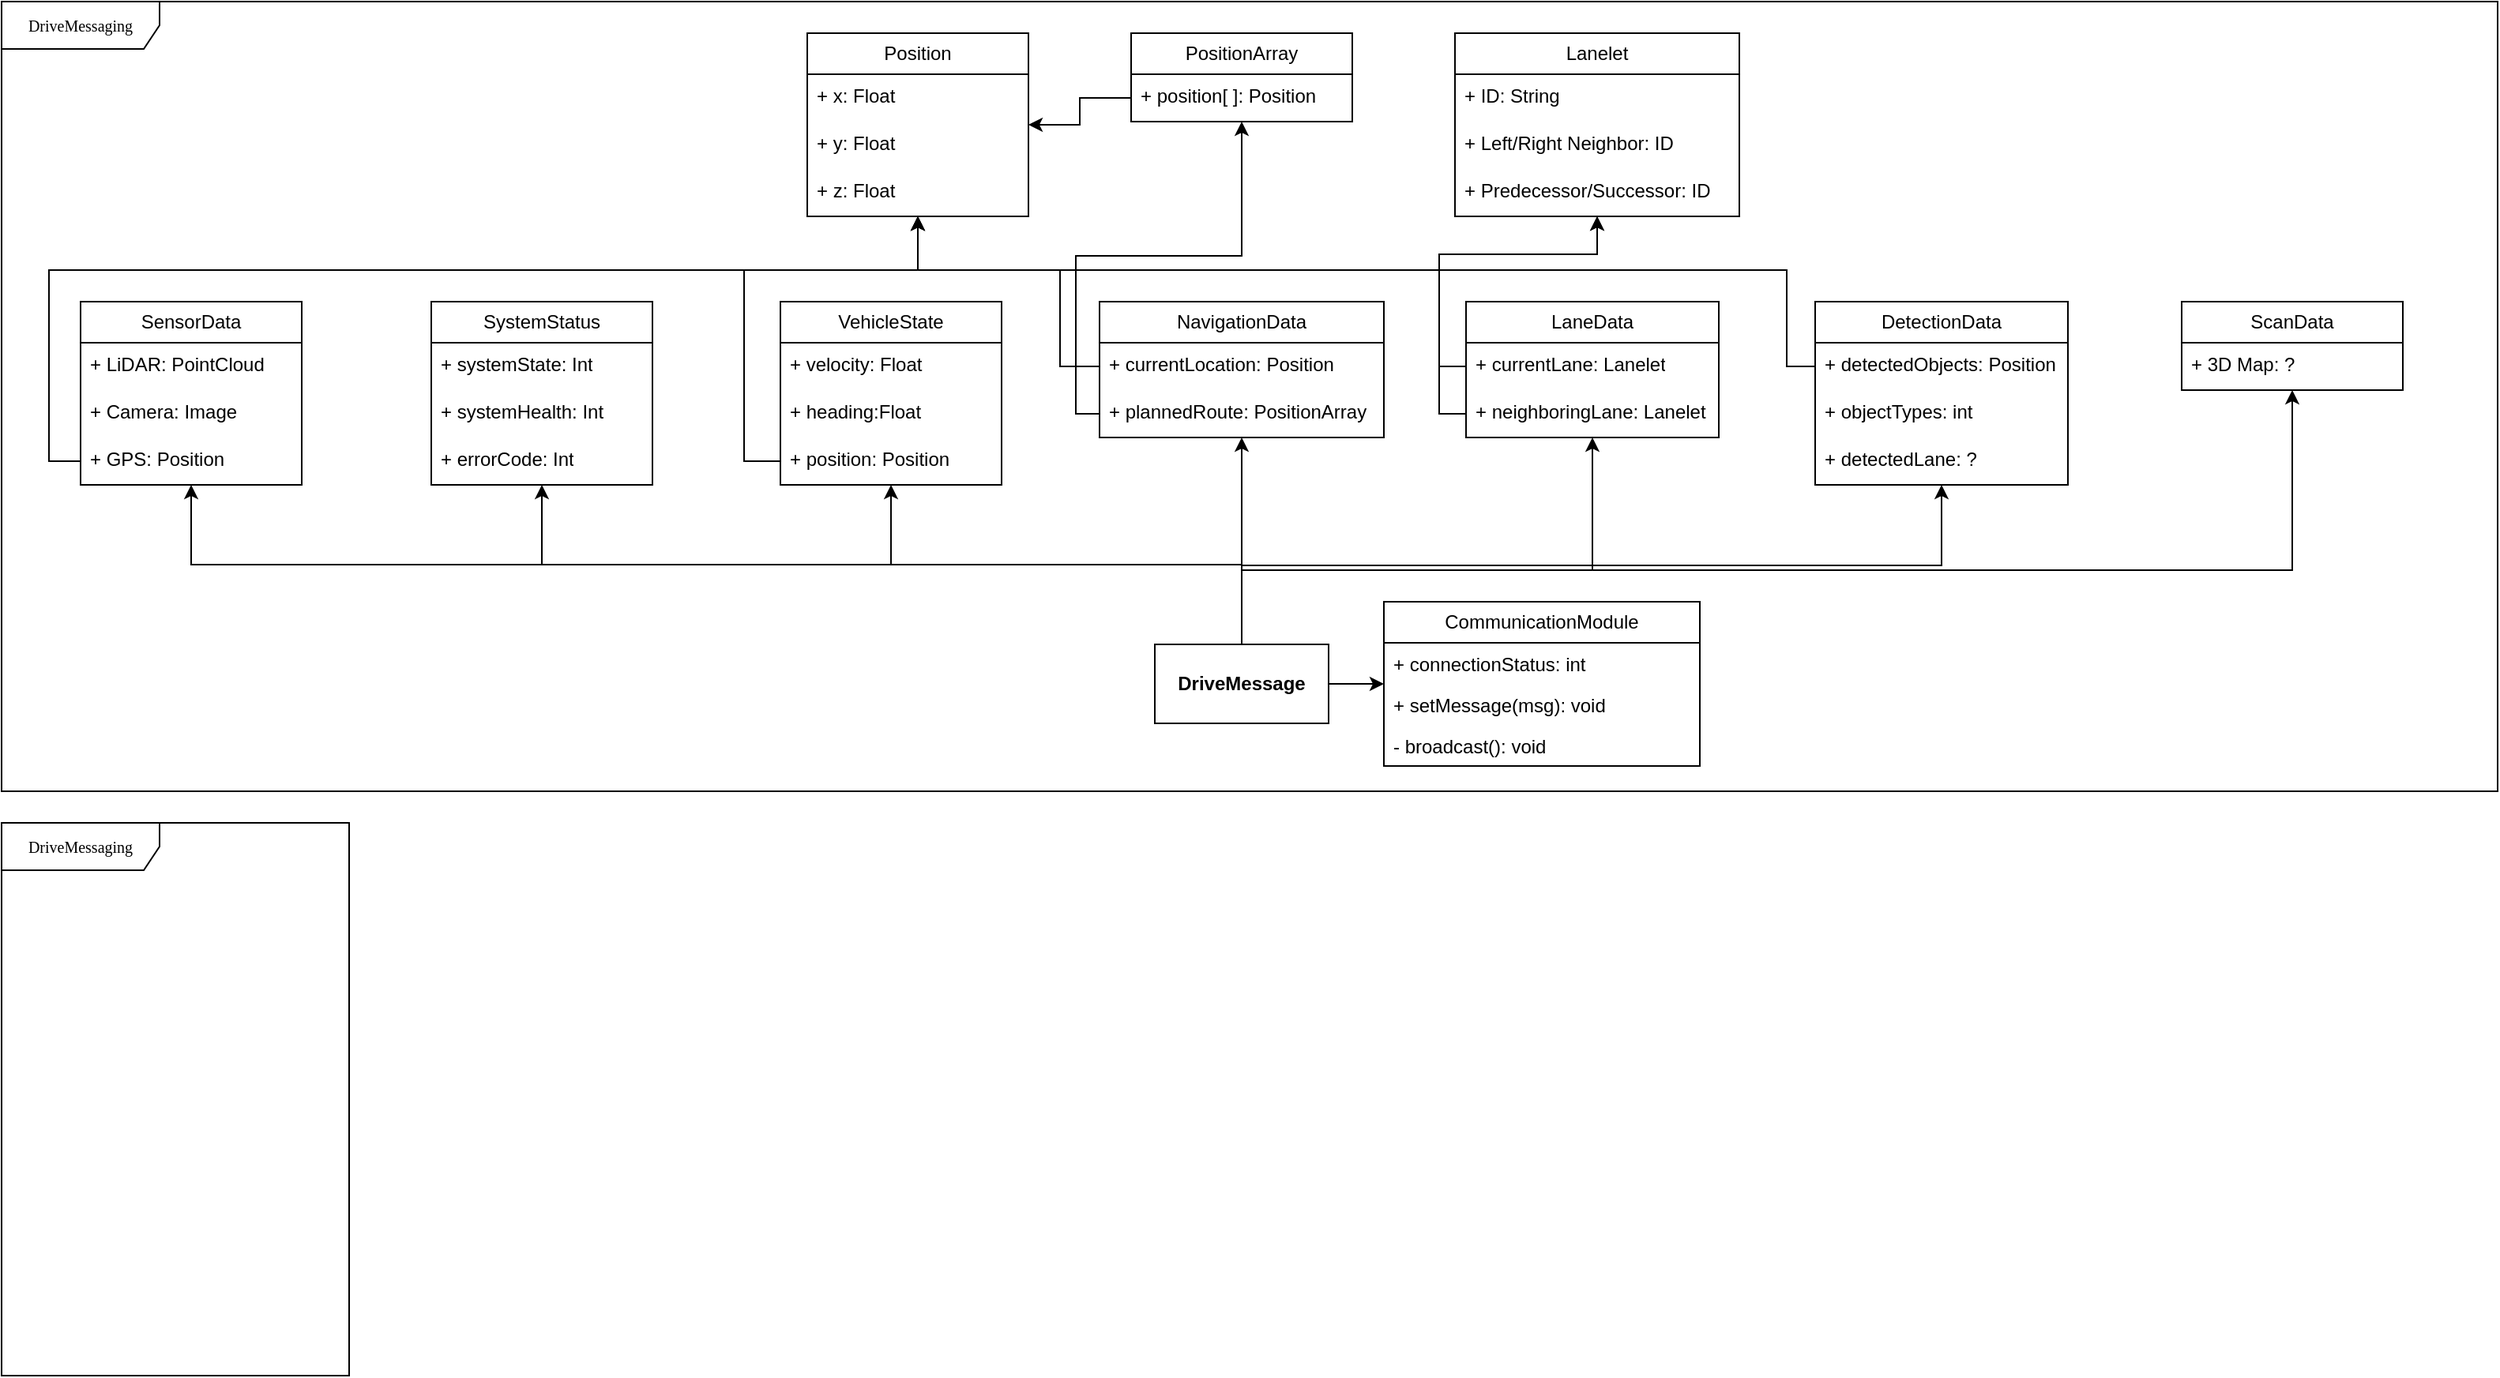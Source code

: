<mxfile version="24.3.1" type="github">
  <diagram name="페이지-1" id="9pgAIUehtU0RbDdtpsho">
    <mxGraphModel dx="2382" dy="1228" grid="1" gridSize="10" guides="1" tooltips="1" connect="1" arrows="1" fold="1" page="1" pageScale="1" pageWidth="1600" pageHeight="900" math="0" shadow="0">
      <root>
        <mxCell id="0" />
        <mxCell id="1" parent="0" />
        <mxCell id="1Z3-dF3yMsX3-xSrnm-h-1" value="DriveMessaging" style="shape=umlFrame;whiteSpace=wrap;html=1;rounded=0;shadow=0;comic=0;labelBackgroundColor=none;strokeWidth=1;fontFamily=Verdana;fontSize=10;align=center;width=100;height=30;" vertex="1" parent="1">
          <mxGeometry x="10" y="10" width="1580" height="500" as="geometry" />
        </mxCell>
        <mxCell id="1Z3-dF3yMsX3-xSrnm-h-2" value="VehicleState" style="swimlane;fontStyle=0;childLayout=stackLayout;horizontal=1;startSize=26;fillColor=none;horizontalStack=0;resizeParent=1;resizeParentMax=0;resizeLast=0;collapsible=1;marginBottom=0;whiteSpace=wrap;html=1;" vertex="1" parent="1">
          <mxGeometry x="503" y="200" width="140" height="116" as="geometry" />
        </mxCell>
        <mxCell id="1Z3-dF3yMsX3-xSrnm-h-3" value="+ velocity: Float" style="text;strokeColor=none;fillColor=none;align=left;verticalAlign=top;spacingLeft=4;spacingRight=4;overflow=hidden;rotatable=0;points=[[0,0.5],[1,0.5]];portConstraint=eastwest;whiteSpace=wrap;html=1;" vertex="1" parent="1Z3-dF3yMsX3-xSrnm-h-2">
          <mxGeometry y="26" width="140" height="30" as="geometry" />
        </mxCell>
        <mxCell id="1Z3-dF3yMsX3-xSrnm-h-4" value="+ heading:Float" style="text;strokeColor=none;fillColor=none;align=left;verticalAlign=top;spacingLeft=4;spacingRight=4;overflow=hidden;rotatable=0;points=[[0,0.5],[1,0.5]];portConstraint=eastwest;whiteSpace=wrap;html=1;" vertex="1" parent="1Z3-dF3yMsX3-xSrnm-h-2">
          <mxGeometry y="56" width="140" height="30" as="geometry" />
        </mxCell>
        <mxCell id="1Z3-dF3yMsX3-xSrnm-h-5" value="+ position: Position" style="text;strokeColor=none;fillColor=none;align=left;verticalAlign=top;spacingLeft=4;spacingRight=4;overflow=hidden;rotatable=0;points=[[0,0.5],[1,0.5]];portConstraint=eastwest;whiteSpace=wrap;html=1;" vertex="1" parent="1Z3-dF3yMsX3-xSrnm-h-2">
          <mxGeometry y="86" width="140" height="30" as="geometry" />
        </mxCell>
        <mxCell id="1Z3-dF3yMsX3-xSrnm-h-35" style="edgeStyle=orthogonalEdgeStyle;rounded=0;orthogonalLoop=1;jettySize=auto;html=1;exitX=0.5;exitY=0;exitDx=0;exitDy=0;" edge="1" parent="1" source="1Z3-dF3yMsX3-xSrnm-h-6" target="1Z3-dF3yMsX3-xSrnm-h-13">
          <mxGeometry relative="1" as="geometry" />
        </mxCell>
        <mxCell id="1Z3-dF3yMsX3-xSrnm-h-36" style="edgeStyle=orthogonalEdgeStyle;rounded=0;orthogonalLoop=1;jettySize=auto;html=1;exitX=0.5;exitY=0;exitDx=0;exitDy=0;" edge="1" parent="1" source="1Z3-dF3yMsX3-xSrnm-h-6" target="1Z3-dF3yMsX3-xSrnm-h-23">
          <mxGeometry relative="1" as="geometry" />
        </mxCell>
        <mxCell id="1Z3-dF3yMsX3-xSrnm-h-37" style="edgeStyle=orthogonalEdgeStyle;rounded=0;orthogonalLoop=1;jettySize=auto;html=1;exitX=0.5;exitY=0;exitDx=0;exitDy=0;" edge="1" parent="1" source="1Z3-dF3yMsX3-xSrnm-h-6" target="1Z3-dF3yMsX3-xSrnm-h-2">
          <mxGeometry relative="1" as="geometry" />
        </mxCell>
        <mxCell id="1Z3-dF3yMsX3-xSrnm-h-40" style="edgeStyle=orthogonalEdgeStyle;rounded=0;orthogonalLoop=1;jettySize=auto;html=1;exitX=0.5;exitY=0;exitDx=0;exitDy=0;" edge="1" parent="1" source="1Z3-dF3yMsX3-xSrnm-h-6" target="1Z3-dF3yMsX3-xSrnm-h-17">
          <mxGeometry relative="1" as="geometry">
            <Array as="points">
              <mxPoint x="795" y="367" />
              <mxPoint x="1238" y="367" />
            </Array>
          </mxGeometry>
        </mxCell>
        <mxCell id="1Z3-dF3yMsX3-xSrnm-h-61" style="edgeStyle=orthogonalEdgeStyle;rounded=0;orthogonalLoop=1;jettySize=auto;html=1;" edge="1" parent="1" source="1Z3-dF3yMsX3-xSrnm-h-6" target="1Z3-dF3yMsX3-xSrnm-h-7">
          <mxGeometry relative="1" as="geometry" />
        </mxCell>
        <mxCell id="1Z3-dF3yMsX3-xSrnm-h-62" style="edgeStyle=orthogonalEdgeStyle;rounded=0;orthogonalLoop=1;jettySize=auto;html=1;" edge="1" parent="1" source="1Z3-dF3yMsX3-xSrnm-h-6" target="1Z3-dF3yMsX3-xSrnm-h-10">
          <mxGeometry relative="1" as="geometry">
            <Array as="points">
              <mxPoint x="795" y="370" />
              <mxPoint x="1017" y="370" />
            </Array>
          </mxGeometry>
        </mxCell>
        <mxCell id="1Z3-dF3yMsX3-xSrnm-h-63" style="edgeStyle=orthogonalEdgeStyle;rounded=0;orthogonalLoop=1;jettySize=auto;html=1;" edge="1" parent="1" source="1Z3-dF3yMsX3-xSrnm-h-6" target="1Z3-dF3yMsX3-xSrnm-h-21">
          <mxGeometry relative="1" as="geometry">
            <Array as="points">
              <mxPoint x="795" y="370" />
              <mxPoint x="1460" y="370" />
            </Array>
          </mxGeometry>
        </mxCell>
        <mxCell id="1Z3-dF3yMsX3-xSrnm-h-65" style="edgeStyle=orthogonalEdgeStyle;rounded=0;orthogonalLoop=1;jettySize=auto;html=1;" edge="1" parent="1" source="1Z3-dF3yMsX3-xSrnm-h-6" target="1Z3-dF3yMsX3-xSrnm-h-27">
          <mxGeometry relative="1" as="geometry" />
        </mxCell>
        <mxCell id="1Z3-dF3yMsX3-xSrnm-h-6" value="&lt;b&gt;DriveMessage&lt;/b&gt;" style="html=1;whiteSpace=wrap;" vertex="1" parent="1">
          <mxGeometry x="740" y="417" width="110" height="50" as="geometry" />
        </mxCell>
        <mxCell id="1Z3-dF3yMsX3-xSrnm-h-7" value="NavigationData" style="swimlane;fontStyle=0;childLayout=stackLayout;horizontal=1;startSize=26;fillColor=none;horizontalStack=0;resizeParent=1;resizeParentMax=0;resizeLast=0;collapsible=1;marginBottom=0;whiteSpace=wrap;html=1;" vertex="1" parent="1">
          <mxGeometry x="705" y="200" width="180" height="86" as="geometry">
            <mxRectangle x="510" y="100" width="120" height="30" as="alternateBounds" />
          </mxGeometry>
        </mxCell>
        <mxCell id="1Z3-dF3yMsX3-xSrnm-h-8" value="+ currentLocation: Position" style="text;strokeColor=none;fillColor=none;align=left;verticalAlign=top;spacingLeft=4;spacingRight=4;overflow=hidden;rotatable=0;points=[[0,0.5],[1,0.5]];portConstraint=eastwest;whiteSpace=wrap;html=1;" vertex="1" parent="1Z3-dF3yMsX3-xSrnm-h-7">
          <mxGeometry y="26" width="180" height="30" as="geometry" />
        </mxCell>
        <mxCell id="1Z3-dF3yMsX3-xSrnm-h-9" value="+ plannedRoute: PositionArray" style="text;strokeColor=none;fillColor=none;align=left;verticalAlign=top;spacingLeft=4;spacingRight=4;overflow=hidden;rotatable=0;points=[[0,0.5],[1,0.5]];portConstraint=eastwest;whiteSpace=wrap;html=1;" vertex="1" parent="1Z3-dF3yMsX3-xSrnm-h-7">
          <mxGeometry y="56" width="180" height="30" as="geometry" />
        </mxCell>
        <mxCell id="1Z3-dF3yMsX3-xSrnm-h-10" value="LaneData" style="swimlane;fontStyle=0;childLayout=stackLayout;horizontal=1;startSize=26;fillColor=none;horizontalStack=0;resizeParent=1;resizeParentMax=0;resizeLast=0;collapsible=1;marginBottom=0;whiteSpace=wrap;html=1;" vertex="1" parent="1">
          <mxGeometry x="937" y="200" width="160" height="86" as="geometry" />
        </mxCell>
        <mxCell id="1Z3-dF3yMsX3-xSrnm-h-11" value="+ currentLane: Lanelet" style="text;strokeColor=none;fillColor=none;align=left;verticalAlign=top;spacingLeft=4;spacingRight=4;overflow=hidden;rotatable=0;points=[[0,0.5],[1,0.5]];portConstraint=eastwest;whiteSpace=wrap;html=1;" vertex="1" parent="1Z3-dF3yMsX3-xSrnm-h-10">
          <mxGeometry y="26" width="160" height="30" as="geometry" />
        </mxCell>
        <mxCell id="1Z3-dF3yMsX3-xSrnm-h-12" value="+ neighboringLane: L&lt;span style=&quot;background-color: initial;&quot;&gt;anelet&lt;/span&gt;" style="text;strokeColor=none;fillColor=none;align=left;verticalAlign=top;spacingLeft=4;spacingRight=4;overflow=hidden;rotatable=0;points=[[0,0.5],[1,0.5]];portConstraint=eastwest;whiteSpace=wrap;html=1;" vertex="1" parent="1Z3-dF3yMsX3-xSrnm-h-10">
          <mxGeometry y="56" width="160" height="30" as="geometry" />
        </mxCell>
        <mxCell id="1Z3-dF3yMsX3-xSrnm-h-13" value="SensorData" style="swimlane;fontStyle=0;childLayout=stackLayout;horizontal=1;startSize=26;fillColor=none;horizontalStack=0;resizeParent=1;resizeParentMax=0;resizeLast=0;collapsible=1;marginBottom=0;whiteSpace=wrap;html=1;" vertex="1" parent="1">
          <mxGeometry x="60" y="200" width="140" height="116" as="geometry" />
        </mxCell>
        <mxCell id="1Z3-dF3yMsX3-xSrnm-h-14" value="+ LiDAR: PointCloud" style="text;strokeColor=none;fillColor=none;align=left;verticalAlign=top;spacingLeft=4;spacingRight=4;overflow=hidden;rotatable=0;points=[[0,0.5],[1,0.5]];portConstraint=eastwest;whiteSpace=wrap;html=1;" vertex="1" parent="1Z3-dF3yMsX3-xSrnm-h-13">
          <mxGeometry y="26" width="140" height="30" as="geometry" />
        </mxCell>
        <mxCell id="1Z3-dF3yMsX3-xSrnm-h-15" value="+ Camera: Image" style="text;strokeColor=none;fillColor=none;align=left;verticalAlign=top;spacingLeft=4;spacingRight=4;overflow=hidden;rotatable=0;points=[[0,0.5],[1,0.5]];portConstraint=eastwest;whiteSpace=wrap;html=1;" vertex="1" parent="1Z3-dF3yMsX3-xSrnm-h-13">
          <mxGeometry y="56" width="140" height="30" as="geometry" />
        </mxCell>
        <mxCell id="1Z3-dF3yMsX3-xSrnm-h-16" value="+ GPS: Position" style="text;strokeColor=none;fillColor=none;align=left;verticalAlign=top;spacingLeft=4;spacingRight=4;overflow=hidden;rotatable=0;points=[[0,0.5],[1,0.5]];portConstraint=eastwest;whiteSpace=wrap;html=1;" vertex="1" parent="1Z3-dF3yMsX3-xSrnm-h-13">
          <mxGeometry y="86" width="140" height="30" as="geometry" />
        </mxCell>
        <mxCell id="1Z3-dF3yMsX3-xSrnm-h-17" value="DetectionData" style="swimlane;fontStyle=0;childLayout=stackLayout;horizontal=1;startSize=26;fillColor=none;horizontalStack=0;resizeParent=1;resizeParentMax=0;resizeLast=0;collapsible=1;marginBottom=0;whiteSpace=wrap;html=1;" vertex="1" parent="1">
          <mxGeometry x="1158" y="200" width="160" height="116" as="geometry" />
        </mxCell>
        <mxCell id="1Z3-dF3yMsX3-xSrnm-h-18" value="+ detectedObjects: Position" style="text;strokeColor=none;fillColor=none;align=left;verticalAlign=top;spacingLeft=4;spacingRight=4;overflow=hidden;rotatable=0;points=[[0,0.5],[1,0.5]];portConstraint=eastwest;whiteSpace=wrap;html=1;" vertex="1" parent="1Z3-dF3yMsX3-xSrnm-h-17">
          <mxGeometry y="26" width="160" height="30" as="geometry" />
        </mxCell>
        <mxCell id="1Z3-dF3yMsX3-xSrnm-h-19" value="+ objectTypes: int" style="text;strokeColor=none;fillColor=none;align=left;verticalAlign=top;spacingLeft=4;spacingRight=4;overflow=hidden;rotatable=0;points=[[0,0.5],[1,0.5]];portConstraint=eastwest;whiteSpace=wrap;html=1;" vertex="1" parent="1Z3-dF3yMsX3-xSrnm-h-17">
          <mxGeometry y="56" width="160" height="30" as="geometry" />
        </mxCell>
        <mxCell id="1Z3-dF3yMsX3-xSrnm-h-20" value="+ detectedLane: ?" style="text;strokeColor=none;fillColor=none;align=left;verticalAlign=top;spacingLeft=4;spacingRight=4;overflow=hidden;rotatable=0;points=[[0,0.5],[1,0.5]];portConstraint=eastwest;whiteSpace=wrap;html=1;" vertex="1" parent="1Z3-dF3yMsX3-xSrnm-h-17">
          <mxGeometry y="86" width="160" height="30" as="geometry" />
        </mxCell>
        <mxCell id="1Z3-dF3yMsX3-xSrnm-h-21" value="ScanData" style="swimlane;fontStyle=0;childLayout=stackLayout;horizontal=1;startSize=26;fillColor=none;horizontalStack=0;resizeParent=1;resizeParentMax=0;resizeLast=0;collapsible=1;marginBottom=0;whiteSpace=wrap;html=1;" vertex="1" parent="1">
          <mxGeometry x="1390" y="200" width="140" height="56" as="geometry" />
        </mxCell>
        <mxCell id="1Z3-dF3yMsX3-xSrnm-h-22" value="+ 3D Map: ?" style="text;strokeColor=none;fillColor=none;align=left;verticalAlign=top;spacingLeft=4;spacingRight=4;overflow=hidden;rotatable=0;points=[[0,0.5],[1,0.5]];portConstraint=eastwest;whiteSpace=wrap;html=1;" vertex="1" parent="1Z3-dF3yMsX3-xSrnm-h-21">
          <mxGeometry y="26" width="140" height="30" as="geometry" />
        </mxCell>
        <mxCell id="1Z3-dF3yMsX3-xSrnm-h-23" value="SystemStatus" style="swimlane;fontStyle=0;childLayout=stackLayout;horizontal=1;startSize=26;fillColor=none;horizontalStack=0;resizeParent=1;resizeParentMax=0;resizeLast=0;collapsible=1;marginBottom=0;whiteSpace=wrap;html=1;" vertex="1" parent="1">
          <mxGeometry x="282" y="200" width="140" height="116" as="geometry" />
        </mxCell>
        <mxCell id="1Z3-dF3yMsX3-xSrnm-h-24" value="+ systemState: Int" style="text;strokeColor=none;fillColor=none;align=left;verticalAlign=top;spacingLeft=4;spacingRight=4;overflow=hidden;rotatable=0;points=[[0,0.5],[1,0.5]];portConstraint=eastwest;whiteSpace=wrap;html=1;" vertex="1" parent="1Z3-dF3yMsX3-xSrnm-h-23">
          <mxGeometry y="26" width="140" height="30" as="geometry" />
        </mxCell>
        <mxCell id="1Z3-dF3yMsX3-xSrnm-h-25" value="+ systemHealth: Int" style="text;strokeColor=none;fillColor=none;align=left;verticalAlign=top;spacingLeft=4;spacingRight=4;overflow=hidden;rotatable=0;points=[[0,0.5],[1,0.5]];portConstraint=eastwest;whiteSpace=wrap;html=1;" vertex="1" parent="1Z3-dF3yMsX3-xSrnm-h-23">
          <mxGeometry y="56" width="140" height="30" as="geometry" />
        </mxCell>
        <mxCell id="1Z3-dF3yMsX3-xSrnm-h-26" value="+ errorCode: Int" style="text;strokeColor=none;fillColor=none;align=left;verticalAlign=top;spacingLeft=4;spacingRight=4;overflow=hidden;rotatable=0;points=[[0,0.5],[1,0.5]];portConstraint=eastwest;whiteSpace=wrap;html=1;" vertex="1" parent="1Z3-dF3yMsX3-xSrnm-h-23">
          <mxGeometry y="86" width="140" height="30" as="geometry" />
        </mxCell>
        <mxCell id="1Z3-dF3yMsX3-xSrnm-h-27" value="CommunicationModule" style="swimlane;fontStyle=0;childLayout=stackLayout;horizontal=1;startSize=26;fillColor=none;horizontalStack=0;resizeParent=1;resizeParentMax=0;resizeLast=0;collapsible=1;marginBottom=0;whiteSpace=wrap;html=1;" vertex="1" parent="1">
          <mxGeometry x="885" y="390" width="200" height="104" as="geometry" />
        </mxCell>
        <mxCell id="1Z3-dF3yMsX3-xSrnm-h-28" value="+ connectionStatus: int" style="text;strokeColor=none;fillColor=none;align=left;verticalAlign=top;spacingLeft=4;spacingRight=4;overflow=hidden;rotatable=0;points=[[0,0.5],[1,0.5]];portConstraint=eastwest;whiteSpace=wrap;html=1;" vertex="1" parent="1Z3-dF3yMsX3-xSrnm-h-27">
          <mxGeometry y="26" width="200" height="26" as="geometry" />
        </mxCell>
        <mxCell id="1Z3-dF3yMsX3-xSrnm-h-29" value="+ setMessage(msg): void" style="text;strokeColor=none;fillColor=none;align=left;verticalAlign=top;spacingLeft=4;spacingRight=4;overflow=hidden;rotatable=0;points=[[0,0.5],[1,0.5]];portConstraint=eastwest;whiteSpace=wrap;html=1;" vertex="1" parent="1Z3-dF3yMsX3-xSrnm-h-27">
          <mxGeometry y="52" width="200" height="26" as="geometry" />
        </mxCell>
        <mxCell id="1Z3-dF3yMsX3-xSrnm-h-30" value="- broadcast(): void" style="text;strokeColor=none;fillColor=none;align=left;verticalAlign=top;spacingLeft=4;spacingRight=4;overflow=hidden;rotatable=0;points=[[0,0.5],[1,0.5]];portConstraint=eastwest;whiteSpace=wrap;html=1;" vertex="1" parent="1Z3-dF3yMsX3-xSrnm-h-27">
          <mxGeometry y="78" width="200" height="26" as="geometry" />
        </mxCell>
        <mxCell id="1Z3-dF3yMsX3-xSrnm-h-31" value="Position" style="swimlane;fontStyle=0;childLayout=stackLayout;horizontal=1;startSize=26;fillColor=none;horizontalStack=0;resizeParent=1;resizeParentMax=0;resizeLast=0;collapsible=1;marginBottom=0;whiteSpace=wrap;html=1;" vertex="1" parent="1">
          <mxGeometry x="520" y="30" width="140" height="116" as="geometry" />
        </mxCell>
        <mxCell id="1Z3-dF3yMsX3-xSrnm-h-32" value="+ x: Float" style="text;strokeColor=none;fillColor=none;align=left;verticalAlign=top;spacingLeft=4;spacingRight=4;overflow=hidden;rotatable=0;points=[[0,0.5],[1,0.5]];portConstraint=eastwest;whiteSpace=wrap;html=1;" vertex="1" parent="1Z3-dF3yMsX3-xSrnm-h-31">
          <mxGeometry y="26" width="140" height="30" as="geometry" />
        </mxCell>
        <mxCell id="1Z3-dF3yMsX3-xSrnm-h-33" value="+ y: Float" style="text;strokeColor=none;fillColor=none;align=left;verticalAlign=top;spacingLeft=4;spacingRight=4;overflow=hidden;rotatable=0;points=[[0,0.5],[1,0.5]];portConstraint=eastwest;whiteSpace=wrap;html=1;" vertex="1" parent="1Z3-dF3yMsX3-xSrnm-h-31">
          <mxGeometry y="56" width="140" height="30" as="geometry" />
        </mxCell>
        <mxCell id="1Z3-dF3yMsX3-xSrnm-h-34" value="+ z: Float" style="text;strokeColor=none;fillColor=none;align=left;verticalAlign=top;spacingLeft=4;spacingRight=4;overflow=hidden;rotatable=0;points=[[0,0.5],[1,0.5]];portConstraint=eastwest;whiteSpace=wrap;html=1;" vertex="1" parent="1Z3-dF3yMsX3-xSrnm-h-31">
          <mxGeometry y="86" width="140" height="30" as="geometry" />
        </mxCell>
        <mxCell id="1Z3-dF3yMsX3-xSrnm-h-42" style="edgeStyle=orthogonalEdgeStyle;rounded=0;orthogonalLoop=1;jettySize=auto;html=1;exitX=0;exitY=0.5;exitDx=0;exitDy=0;" edge="1" parent="1" source="1Z3-dF3yMsX3-xSrnm-h-16" target="1Z3-dF3yMsX3-xSrnm-h-31">
          <mxGeometry relative="1" as="geometry">
            <mxPoint x="560" y="295" as="sourcePoint" />
            <mxPoint x="610.048" y="230" as="targetPoint" />
            <Array as="points">
              <mxPoint x="40" y="301" />
              <mxPoint x="40" y="180" />
              <mxPoint x="590" y="180" />
            </Array>
          </mxGeometry>
        </mxCell>
        <mxCell id="1Z3-dF3yMsX3-xSrnm-h-43" style="edgeStyle=orthogonalEdgeStyle;rounded=0;orthogonalLoop=1;jettySize=auto;html=1;" edge="1" parent="1" source="1Z3-dF3yMsX3-xSrnm-h-5" target="1Z3-dF3yMsX3-xSrnm-h-31">
          <mxGeometry relative="1" as="geometry">
            <Array as="points">
              <mxPoint x="480" y="301" />
              <mxPoint x="480" y="180" />
              <mxPoint x="590" y="180" />
            </Array>
          </mxGeometry>
        </mxCell>
        <mxCell id="1Z3-dF3yMsX3-xSrnm-h-44" style="edgeStyle=orthogonalEdgeStyle;rounded=0;orthogonalLoop=1;jettySize=auto;html=1;" edge="1" parent="1" source="1Z3-dF3yMsX3-xSrnm-h-8" target="1Z3-dF3yMsX3-xSrnm-h-31">
          <mxGeometry relative="1" as="geometry">
            <mxPoint x="630" y="320.5" as="sourcePoint" />
            <mxPoint x="700" y="165.5" as="targetPoint" />
            <Array as="points">
              <mxPoint x="680" y="241" />
              <mxPoint x="680" y="180" />
              <mxPoint x="590" y="180" />
            </Array>
          </mxGeometry>
        </mxCell>
        <mxCell id="1Z3-dF3yMsX3-xSrnm-h-46" style="edgeStyle=orthogonalEdgeStyle;rounded=0;orthogonalLoop=1;jettySize=auto;html=1;exitX=0;exitY=0.5;exitDx=0;exitDy=0;" edge="1" parent="1" source="1Z3-dF3yMsX3-xSrnm-h-18" target="1Z3-dF3yMsX3-xSrnm-h-31">
          <mxGeometry relative="1" as="geometry">
            <mxPoint x="910" y="175" as="sourcePoint" />
            <mxPoint x="600" y="80" as="targetPoint" />
            <Array as="points">
              <mxPoint x="1140" y="241" />
              <mxPoint x="1140" y="180" />
              <mxPoint x="590" y="180" />
            </Array>
          </mxGeometry>
        </mxCell>
        <mxCell id="1Z3-dF3yMsX3-xSrnm-h-47" value="Lanelet" style="swimlane;fontStyle=0;childLayout=stackLayout;horizontal=1;startSize=26;fillColor=none;horizontalStack=0;resizeParent=1;resizeParentMax=0;resizeLast=0;collapsible=1;marginBottom=0;whiteSpace=wrap;html=1;" vertex="1" parent="1">
          <mxGeometry x="930" y="30" width="180" height="116" as="geometry" />
        </mxCell>
        <mxCell id="1Z3-dF3yMsX3-xSrnm-h-48" value="+ ID: String" style="text;strokeColor=none;fillColor=none;align=left;verticalAlign=top;spacingLeft=4;spacingRight=4;overflow=hidden;rotatable=0;points=[[0,0.5],[1,0.5]];portConstraint=eastwest;whiteSpace=wrap;html=1;" vertex="1" parent="1Z3-dF3yMsX3-xSrnm-h-47">
          <mxGeometry y="26" width="180" height="30" as="geometry" />
        </mxCell>
        <mxCell id="1Z3-dF3yMsX3-xSrnm-h-49" value="+ Left/Right Neighbor: ID&lt;div&gt;&lt;br&gt;&lt;/div&gt;" style="text;strokeColor=none;fillColor=none;align=left;verticalAlign=top;spacingLeft=4;spacingRight=4;overflow=hidden;rotatable=0;points=[[0,0.5],[1,0.5]];portConstraint=eastwest;whiteSpace=wrap;html=1;" vertex="1" parent="1Z3-dF3yMsX3-xSrnm-h-47">
          <mxGeometry y="56" width="180" height="30" as="geometry" />
        </mxCell>
        <mxCell id="1Z3-dF3yMsX3-xSrnm-h-50" value="+ Predecessor/Successor: ID" style="text;strokeColor=none;fillColor=none;align=left;verticalAlign=top;spacingLeft=4;spacingRight=4;overflow=hidden;rotatable=0;points=[[0,0.5],[1,0.5]];portConstraint=eastwest;whiteSpace=wrap;html=1;" vertex="1" parent="1Z3-dF3yMsX3-xSrnm-h-47">
          <mxGeometry y="86" width="180" height="30" as="geometry" />
        </mxCell>
        <mxCell id="1Z3-dF3yMsX3-xSrnm-h-53" style="edgeStyle=orthogonalEdgeStyle;rounded=0;orthogonalLoop=1;jettySize=auto;html=1;" edge="1" parent="1" source="1Z3-dF3yMsX3-xSrnm-h-11" target="1Z3-dF3yMsX3-xSrnm-h-47">
          <mxGeometry relative="1" as="geometry">
            <Array as="points">
              <mxPoint x="920" y="241" />
              <mxPoint x="920" y="170" />
              <mxPoint x="1020" y="170" />
            </Array>
          </mxGeometry>
        </mxCell>
        <mxCell id="1Z3-dF3yMsX3-xSrnm-h-54" style="edgeStyle=orthogonalEdgeStyle;rounded=0;orthogonalLoop=1;jettySize=auto;html=1;" edge="1" parent="1" source="1Z3-dF3yMsX3-xSrnm-h-12" target="1Z3-dF3yMsX3-xSrnm-h-47">
          <mxGeometry relative="1" as="geometry">
            <Array as="points">
              <mxPoint x="920" y="271" />
              <mxPoint x="920" y="170" />
              <mxPoint x="1020" y="170" />
            </Array>
          </mxGeometry>
        </mxCell>
        <mxCell id="1Z3-dF3yMsX3-xSrnm-h-55" value="PositionArray" style="swimlane;fontStyle=0;childLayout=stackLayout;horizontal=1;startSize=26;fillColor=none;horizontalStack=0;resizeParent=1;resizeParentMax=0;resizeLast=0;collapsible=1;marginBottom=0;whiteSpace=wrap;html=1;" vertex="1" parent="1">
          <mxGeometry x="725" y="30" width="140" height="56" as="geometry" />
        </mxCell>
        <mxCell id="1Z3-dF3yMsX3-xSrnm-h-56" value="+ position[ ]: Position" style="text;strokeColor=none;fillColor=none;align=left;verticalAlign=top;spacingLeft=4;spacingRight=4;overflow=hidden;rotatable=0;points=[[0,0.5],[1,0.5]];portConstraint=eastwest;whiteSpace=wrap;html=1;" vertex="1" parent="1Z3-dF3yMsX3-xSrnm-h-55">
          <mxGeometry y="26" width="140" height="30" as="geometry" />
        </mxCell>
        <mxCell id="1Z3-dF3yMsX3-xSrnm-h-59" style="edgeStyle=orthogonalEdgeStyle;rounded=0;orthogonalLoop=1;jettySize=auto;html=1;exitX=0;exitY=0.5;exitDx=0;exitDy=0;" edge="1" parent="1" source="1Z3-dF3yMsX3-xSrnm-h-56" target="1Z3-dF3yMsX3-xSrnm-h-31">
          <mxGeometry relative="1" as="geometry" />
        </mxCell>
        <mxCell id="1Z3-dF3yMsX3-xSrnm-h-60" style="edgeStyle=orthogonalEdgeStyle;rounded=0;orthogonalLoop=1;jettySize=auto;html=1;" edge="1" parent="1" source="1Z3-dF3yMsX3-xSrnm-h-9" target="1Z3-dF3yMsX3-xSrnm-h-55">
          <mxGeometry relative="1" as="geometry">
            <Array as="points">
              <mxPoint x="690" y="271" />
              <mxPoint x="690" y="171" />
              <mxPoint x="795" y="171" />
            </Array>
          </mxGeometry>
        </mxCell>
        <mxCell id="1Z3-dF3yMsX3-xSrnm-h-66" value="DriveMessaging" style="shape=umlFrame;whiteSpace=wrap;html=1;rounded=0;shadow=0;comic=0;labelBackgroundColor=none;strokeWidth=1;fontFamily=Verdana;fontSize=10;align=center;width=100;height=30;" vertex="1" parent="1">
          <mxGeometry x="10" y="530" width="220" height="350" as="geometry" />
        </mxCell>
      </root>
    </mxGraphModel>
  </diagram>
</mxfile>
